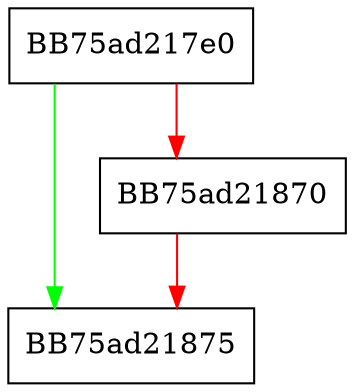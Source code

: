 digraph DetectRelocations {
  node [shape="box"];
  graph [splines=ortho];
  BB75ad217e0 -> BB75ad21875 [color="green"];
  BB75ad217e0 -> BB75ad21870 [color="red"];
  BB75ad21870 -> BB75ad21875 [color="red"];
}